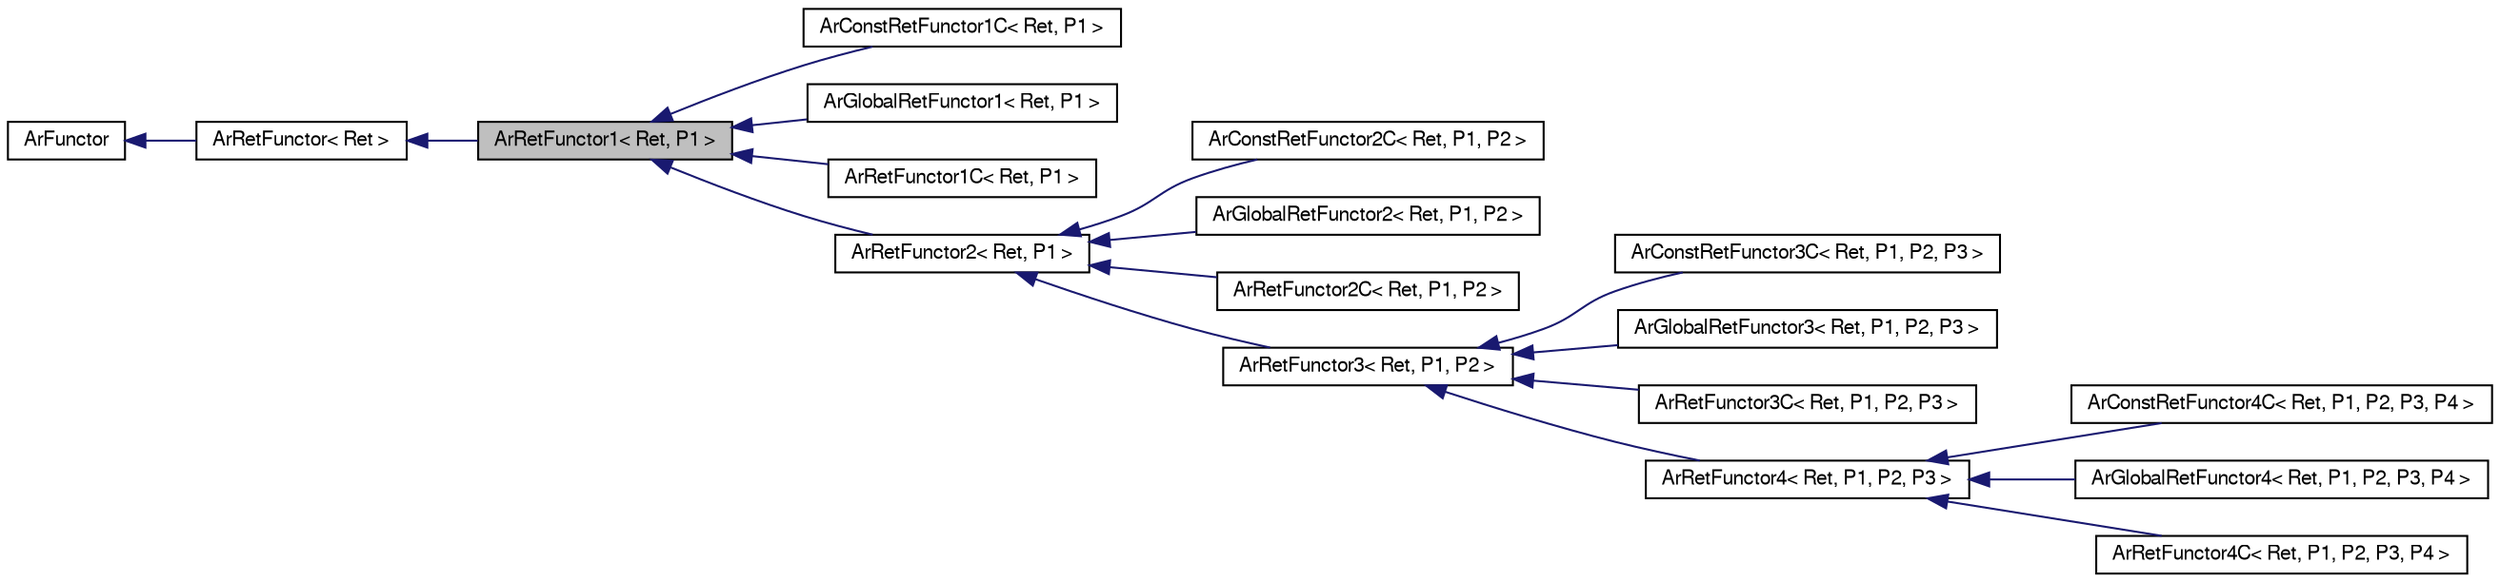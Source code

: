 digraph G
{
  edge [fontname="FreeSans",fontsize=10,labelfontname="FreeSans",labelfontsize=10];
  node [fontname="FreeSans",fontsize=10,shape=record];
  rankdir=LR;
  Node1 [label="ArRetFunctor1\< Ret, P1 \>",height=0.2,width=0.4,color="black", fillcolor="grey75", style="filled" fontcolor="black"];
  Node2 -> Node1 [dir=back,color="midnightblue",fontsize=10,style="solid",fontname="FreeSans"];
  Node2 [label="ArRetFunctor\< Ret \>",height=0.2,width=0.4,color="black", fillcolor="white", style="filled",URL="$classArRetFunctor.html",tooltip="Base class for functors with a return value."];
  Node3 -> Node2 [dir=back,color="midnightblue",fontsize=10,style="solid",fontname="FreeSans"];
  Node3 [label="ArFunctor",height=0.2,width=0.4,color="black", fillcolor="white", style="filled",URL="$classArFunctor.html",tooltip="Base class for functors."];
  Node1 -> Node4 [dir=back,color="midnightblue",fontsize=10,style="solid",fontname="FreeSans"];
  Node4 [label="ArConstRetFunctor1C\< Ret, P1 \>",height=0.2,width=0.4,color="black", fillcolor="white", style="filled",URL="$classArConstRetFunctor1C.html",tooltip="Functor for a const member function with return value and 1 parameter."];
  Node1 -> Node5 [dir=back,color="midnightblue",fontsize=10,style="solid",fontname="FreeSans"];
  Node5 [label="ArGlobalRetFunctor1\< Ret, P1 \>",height=0.2,width=0.4,color="black", fillcolor="white", style="filled",URL="$classArGlobalRetFunctor1.html",tooltip="Functor for a global function with 1 parameter and return value."];
  Node1 -> Node6 [dir=back,color="midnightblue",fontsize=10,style="solid",fontname="FreeSans"];
  Node6 [label="ArRetFunctor1C\< Ret, P1 \>",height=0.2,width=0.4,color="black", fillcolor="white", style="filled",URL="$classArRetFunctor1C.html",tooltip="Functor for a member function with return value and 1 parameter."];
  Node1 -> Node7 [dir=back,color="midnightblue",fontsize=10,style="solid",fontname="FreeSans"];
  Node7 [label="ArRetFunctor2\< Ret, P1 \>",height=0.2,width=0.4,color="black", fillcolor="white", style="filled",URL="$classArRetFunctor2.html",tooltip="Base class for functors with a return value with 2 parameters."];
  Node7 -> Node8 [dir=back,color="midnightblue",fontsize=10,style="solid",fontname="FreeSans"];
  Node8 [label="ArConstRetFunctor2C\< Ret, P1, P2 \>",height=0.2,width=0.4,color="black", fillcolor="white", style="filled",URL="$classArConstRetFunctor2C.html",tooltip="Functor for a const member function with return value and 2 parameters."];
  Node7 -> Node9 [dir=back,color="midnightblue",fontsize=10,style="solid",fontname="FreeSans"];
  Node9 [label="ArGlobalRetFunctor2\< Ret, P1, P2 \>",height=0.2,width=0.4,color="black", fillcolor="white", style="filled",URL="$classArGlobalRetFunctor2.html",tooltip="Functor for a global function with 2 parameters and return value."];
  Node7 -> Node10 [dir=back,color="midnightblue",fontsize=10,style="solid",fontname="FreeSans"];
  Node10 [label="ArRetFunctor2C\< Ret, P1, P2 \>",height=0.2,width=0.4,color="black", fillcolor="white", style="filled",URL="$classArRetFunctor2C.html",tooltip="Functor for a member function with return value and 2 parameters."];
  Node7 -> Node11 [dir=back,color="midnightblue",fontsize=10,style="solid",fontname="FreeSans"];
  Node11 [label="ArRetFunctor3\< Ret, P1, P2 \>",height=0.2,width=0.4,color="black", fillcolor="white", style="filled",URL="$classArRetFunctor3.html",tooltip="Base class for functors with a return value with 3 parameters."];
  Node11 -> Node12 [dir=back,color="midnightblue",fontsize=10,style="solid",fontname="FreeSans"];
  Node12 [label="ArConstRetFunctor3C\< Ret, P1, P2, P3 \>",height=0.2,width=0.4,color="black", fillcolor="white", style="filled",URL="$classArConstRetFunctor3C.html",tooltip="Functor for a const member function with return value and 3 parameters."];
  Node11 -> Node13 [dir=back,color="midnightblue",fontsize=10,style="solid",fontname="FreeSans"];
  Node13 [label="ArGlobalRetFunctor3\< Ret, P1, P2, P3 \>",height=0.2,width=0.4,color="black", fillcolor="white", style="filled",URL="$classArGlobalRetFunctor3.html",tooltip="Functor for a global function with 2 parameters and return value."];
  Node11 -> Node14 [dir=back,color="midnightblue",fontsize=10,style="solid",fontname="FreeSans"];
  Node14 [label="ArRetFunctor3C\< Ret, P1, P2, P3 \>",height=0.2,width=0.4,color="black", fillcolor="white", style="filled",URL="$classArRetFunctor3C.html",tooltip="Functor for a member function with return value and 3 parameters."];
  Node11 -> Node15 [dir=back,color="midnightblue",fontsize=10,style="solid",fontname="FreeSans"];
  Node15 [label="ArRetFunctor4\< Ret, P1, P2, P3 \>",height=0.2,width=0.4,color="black", fillcolor="white", style="filled",URL="$classArRetFunctor4.html",tooltip="Base class for functors with a return value with 4 parameters."];
  Node15 -> Node16 [dir=back,color="midnightblue",fontsize=10,style="solid",fontname="FreeSans"];
  Node16 [label="ArConstRetFunctor4C\< Ret, P1, P2, P3, P4 \>",height=0.2,width=0.4,color="black", fillcolor="white", style="filled",URL="$classArConstRetFunctor4C.html",tooltip="Functor for a const member function with return value and 4 parameters."];
  Node15 -> Node17 [dir=back,color="midnightblue",fontsize=10,style="solid",fontname="FreeSans"];
  Node17 [label="ArGlobalRetFunctor4\< Ret, P1, P2, P3, P4 \>",height=0.2,width=0.4,color="black", fillcolor="white", style="filled",URL="$classArGlobalRetFunctor4.html",tooltip="Functor for a global function with 4 parameters and return value."];
  Node15 -> Node18 [dir=back,color="midnightblue",fontsize=10,style="solid",fontname="FreeSans"];
  Node18 [label="ArRetFunctor4C\< Ret, P1, P2, P3, P4 \>",height=0.2,width=0.4,color="black", fillcolor="white", style="filled",URL="$classArRetFunctor4C.html",tooltip="Functor for a member function with return value and 4 parameters."];
}
